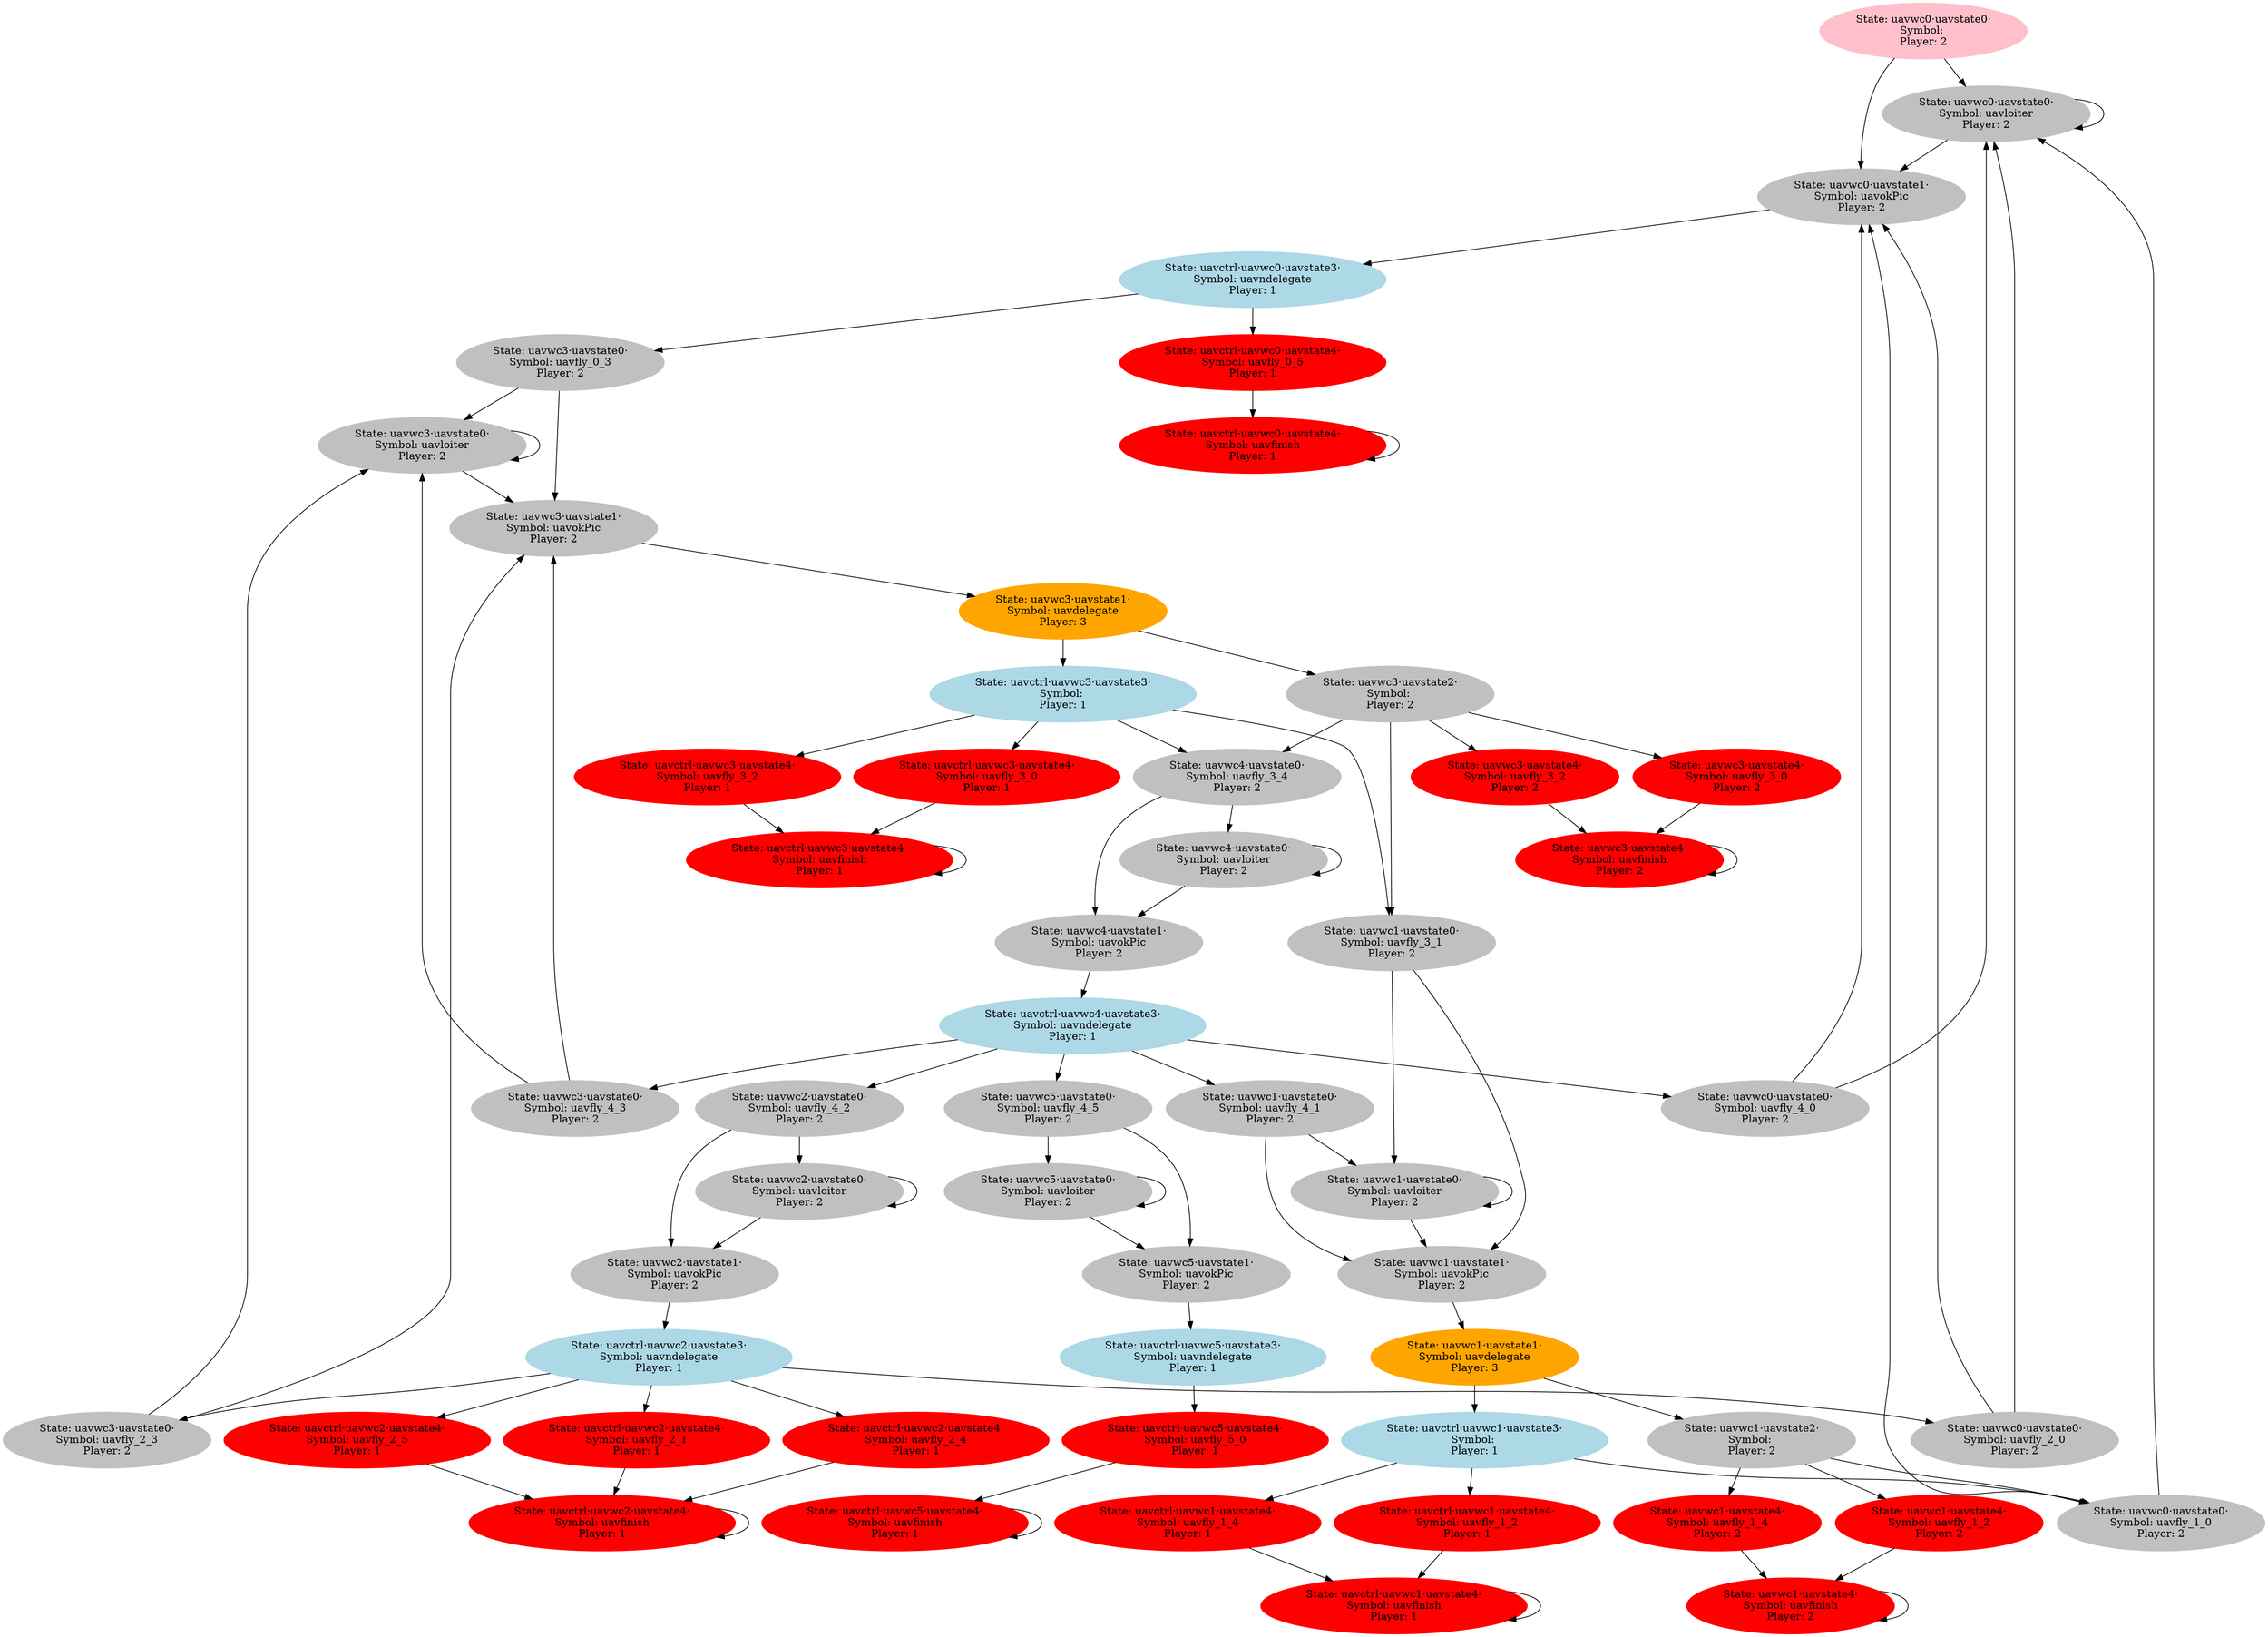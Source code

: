 digraph model {

    node [style=filled];
    0 [label="State: uavwc0·uavstate0·
Symbol: 
Player: 2",color="pink"];
    0 -> 1;
    0 -> 2;
    1 [label="State: uavwc0·uavstate0·
Symbol: uavloiter
Player: 2",color="grey"];
    1 -> 1;
    1 -> 2;
    2 [label="State: uavwc0·uavstate1·
Symbol: uavokPic
Player: 2",color="grey"];
    2 -> 3;
    3 [label="State: uavctrl·uavwc0·uavstate3·
Symbol: uavndelegate
Player: 1",color="lightblue"];
    3 -> 4;
    3 -> 5;
    4 [label="State: uavwc3·uavstate0·
Symbol: uavfly_0_3
Player: 2",color="grey"];
    4 -> 8;
    4 -> 9;
    5 [label="State: uavctrl·uavwc0·uavstate4·
Symbol: uavfly_0_5
Player: 1",color="lightblue"];
    5 [label="State: uavctrl·uavwc0·uavstate4·
Symbol: uavfly_0_5
Player: 1",color="red"];
    5 -> 6;
    6 [label="State: uavctrl·uavwc0·uavstate4·
Symbol: uavfinish
Player: 1",color="lightblue"];
    6 [label="State: uavctrl·uavwc0·uavstate4·
Symbol: uavfinish
Player: 1",color="red"];
    6 -> 6;
    8 [label="State: uavwc3·uavstate0·
Symbol: uavloiter
Player: 2",color="grey"];
    8 -> 8;
    8 -> 9;
    9 [label="State: uavwc3·uavstate1·
Symbol: uavokPic
Player: 2",color="grey"];
    9 -> 10;
    10 [label="State: uavwc3·uavstate1·
Symbol: uavdelegate
Player: 3",color="orange"];
    10 -> 13;
    10 -> 12;
    12 [label="State: uavwc3·uavstate2·
Symbol: 
Player: 2",color="grey"];
    12 -> 87;
    12 -> 15;
    12 -> 14;
    12 -> 88;
    13 [label="State: uavctrl·uavwc3·uavstate3·
Symbol: 
Player: 1",color="lightblue"];
    13 -> 15;
    13 -> 17;
    13 -> 16;
    13 -> 14;
    14 [label="State: uavwc1·uavstate0·
Symbol: uavfly_3_1
Player: 2",color="grey"];
    14 -> 56;
    14 -> 55;
    15 [label="State: uavwc4·uavstate0·
Symbol: uavfly_3_4
Player: 2",color="grey"];
    15 -> 22;
    15 -> 21;
    16 [label="State: uavctrl·uavwc3·uavstate4·
Symbol: uavfly_3_0
Player: 1",color="lightblue"];
    16 [label="State: uavctrl·uavwc3·uavstate4·
Symbol: uavfly_3_0
Player: 1",color="red"];
    16 -> 18;
    17 [label="State: uavctrl·uavwc3·uavstate4·
Symbol: uavfly_3_2
Player: 1",color="lightblue"];
    17 [label="State: uavctrl·uavwc3·uavstate4·
Symbol: uavfly_3_2
Player: 1",color="red"];
    17 -> 18;
    18 [label="State: uavctrl·uavwc3·uavstate4·
Symbol: uavfinish
Player: 1",color="lightblue"];
    18 [label="State: uavctrl·uavwc3·uavstate4·
Symbol: uavfinish
Player: 1",color="red"];
    18 -> 18;
    21 [label="State: uavwc4·uavstate0·
Symbol: uavloiter
Player: 2",color="grey"];
    21 -> 22;
    21 -> 21;
    22 [label="State: uavwc4·uavstate1·
Symbol: uavokPic
Player: 2",color="grey"];
    22 -> 23;
    23 [label="State: uavctrl·uavwc4·uavstate3·
Symbol: uavndelegate
Player: 1",color="lightblue"];
    23 -> 24;
    23 -> 26;
    23 -> 27;
    23 -> 25;
    23 -> 28;
    24 [label="State: uavwc0·uavstate0·
Symbol: uavfly_4_0
Player: 2",color="grey"];
    24 -> 1;
    24 -> 2;
    25 [label="State: uavwc3·uavstate0·
Symbol: uavfly_4_3
Player: 2",color="grey"];
    25 -> 8;
    25 -> 9;
    26 [label="State: uavwc1·uavstate0·
Symbol: uavfly_4_1
Player: 2",color="grey"];
    26 -> 56;
    26 -> 55;
    27 [label="State: uavwc2·uavstate0·
Symbol: uavfly_4_2
Player: 2",color="grey"];
    27 -> 37;
    27 -> 38;
    28 [label="State: uavwc5·uavstate0·
Symbol: uavfly_4_5
Player: 2",color="grey"];
    28 -> 29;
    28 -> 30;
    29 [label="State: uavwc5·uavstate1·
Symbol: uavokPic
Player: 2",color="grey"];
    29 -> 33;
    30 [label="State: uavwc5·uavstate0·
Symbol: uavloiter
Player: 2",color="grey"];
    30 -> 29;
    30 -> 30;
    33 [label="State: uavctrl·uavwc5·uavstate3·
Symbol: uavndelegate
Player: 1",color="lightblue"];
    33 -> 34;
    34 [label="State: uavctrl·uavwc5·uavstate4·
Symbol: uavfly_5_0
Player: 1",color="lightblue"];
    34 [label="State: uavctrl·uavwc5·uavstate4·
Symbol: uavfly_5_0
Player: 1",color="red"];
    34 -> 35;
    35 [label="State: uavctrl·uavwc5·uavstate4·
Symbol: uavfinish
Player: 1",color="lightblue"];
    35 [label="State: uavctrl·uavwc5·uavstate4·
Symbol: uavfinish
Player: 1",color="red"];
    35 -> 35;
    37 [label="State: uavwc2·uavstate0·
Symbol: uavloiter
Player: 2",color="grey"];
    37 -> 37;
    37 -> 38;
    38 [label="State: uavwc2·uavstate1·
Symbol: uavokPic
Player: 2",color="grey"];
    38 -> 39;
    39 [label="State: uavctrl·uavwc2·uavstate3·
Symbol: uavndelegate
Player: 1",color="lightblue"];
    39 -> 42;
    39 -> 43;
    39 -> 41;
    39 -> 44;
    39 -> 40;
    40 [label="State: uavwc0·uavstate0·
Symbol: uavfly_2_0
Player: 2",color="grey"];
    40 -> 1;
    40 -> 2;
    41 [label="State: uavwc3·uavstate0·
Symbol: uavfly_2_3
Player: 2",color="grey"];
    41 -> 8;
    41 -> 9;
    42 [label="State: uavctrl·uavwc2·uavstate4·
Symbol: uavfly_2_1
Player: 1",color="lightblue"];
    42 [label="State: uavctrl·uavwc2·uavstate4·
Symbol: uavfly_2_1
Player: 1",color="red"];
    42 -> 45;
    43 [label="State: uavctrl·uavwc2·uavstate4·
Symbol: uavfly_2_4
Player: 1",color="lightblue"];
    43 [label="State: uavctrl·uavwc2·uavstate4·
Symbol: uavfly_2_4
Player: 1",color="red"];
    43 -> 45;
    44 [label="State: uavctrl·uavwc2·uavstate4·
Symbol: uavfly_2_5
Player: 1",color="lightblue"];
    44 [label="State: uavctrl·uavwc2·uavstate4·
Symbol: uavfly_2_5
Player: 1",color="red"];
    44 -> 45;
    45 [label="State: uavctrl·uavwc2·uavstate4·
Symbol: uavfinish
Player: 1",color="lightblue"];
    45 [label="State: uavctrl·uavwc2·uavstate4·
Symbol: uavfinish
Player: 1",color="red"];
    45 -> 45;
    55 [label="State: uavwc1·uavstate1·
Symbol: uavokPic
Player: 2",color="grey"];
    55 -> 59;
    56 [label="State: uavwc1·uavstate0·
Symbol: uavloiter
Player: 2",color="grey"];
    56 -> 56;
    56 -> 55;
    59 [label="State: uavwc1·uavstate1·
Symbol: uavdelegate
Player: 3",color="orange"];
    59 -> 62;
    59 -> 61;
    61 [label="State: uavwc1·uavstate2·
Symbol: 
Player: 2",color="grey"];
    61 -> 63;
    61 -> 73;
    61 -> 72;
    62 [label="State: uavctrl·uavwc1·uavstate3·
Symbol: 
Player: 1",color="lightblue"];
    62 -> 63;
    62 -> 65;
    62 -> 64;
    63 [label="State: uavwc0·uavstate0·
Symbol: uavfly_1_0
Player: 2",color="grey"];
    63 -> 1;
    63 -> 2;
    64 [label="State: uavctrl·uavwc1·uavstate4·
Symbol: uavfly_1_2
Player: 1",color="lightblue"];
    64 [label="State: uavctrl·uavwc1·uavstate4·
Symbol: uavfly_1_2
Player: 1",color="red"];
    64 -> 66;
    65 [label="State: uavctrl·uavwc1·uavstate4·
Symbol: uavfly_1_4
Player: 1",color="lightblue"];
    65 [label="State: uavctrl·uavwc1·uavstate4·
Symbol: uavfly_1_4
Player: 1",color="red"];
    65 -> 66;
    66 [label="State: uavctrl·uavwc1·uavstate4·
Symbol: uavfinish
Player: 1",color="lightblue"];
    66 [label="State: uavctrl·uavwc1·uavstate4·
Symbol: uavfinish
Player: 1",color="red"];
    66 -> 66;
    72 [label="State: uavwc1·uavstate4·
Symbol: uavfly_1_2
Player: 2",color="grey"];
    72 [label="State: uavwc1·uavstate4·
Symbol: uavfly_1_2
Player: 2",color="red"];
    72 -> 74;
    73 [label="State: uavwc1·uavstate4·
Symbol: uavfly_1_4
Player: 2",color="grey"];
    73 [label="State: uavwc1·uavstate4·
Symbol: uavfly_1_4
Player: 2",color="red"];
    73 -> 74;
    74 [label="State: uavwc1·uavstate4·
Symbol: uavfinish
Player: 2",color="grey"];
    74 [label="State: uavwc1·uavstate4·
Symbol: uavfinish
Player: 2",color="red"];
    74 -> 74;
    87 [label="State: uavwc3·uavstate4·
Symbol: uavfly_3_0
Player: 2",color="grey"];
    87 [label="State: uavwc3·uavstate4·
Symbol: uavfly_3_0
Player: 2",color="red"];
    87 -> 89;
    88 [label="State: uavwc3·uavstate4·
Symbol: uavfly_3_2
Player: 2",color="grey"];
    88 [label="State: uavwc3·uavstate4·
Symbol: uavfly_3_2
Player: 2",color="red"];
    88 -> 89;
    89 [label="State: uavwc3·uavstate4·
Symbol: uavfinish
Player: 2",color="grey"];
    89 [label="State: uavwc3·uavstate4·
Symbol: uavfinish
Player: 2",color="red"];
    89 -> 89;

}